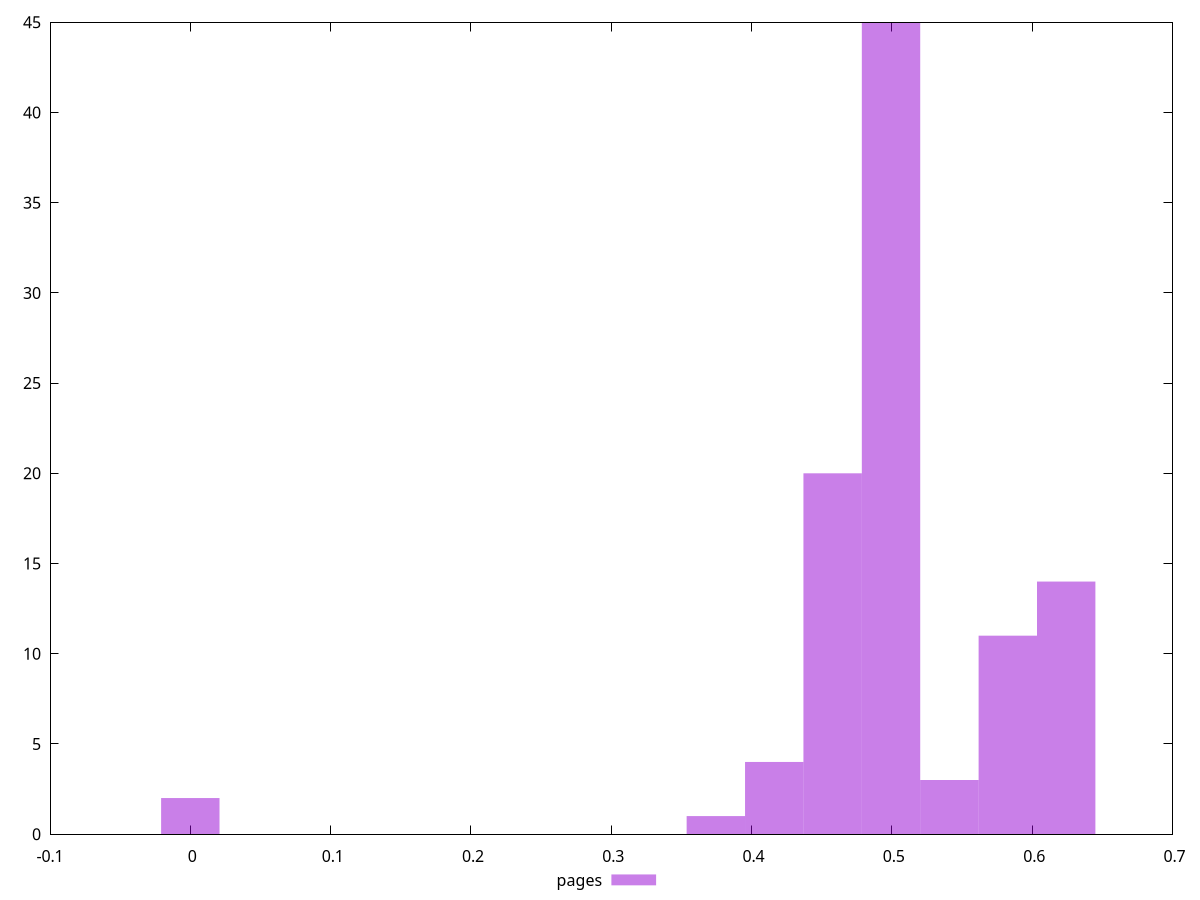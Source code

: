 $_pages <<EOF
0 2
0.5826261357590496 11
0.4577776780963962 20
0.49939383065061405 45
0.6242422883132676 14
0.41616152554217833 4
0.5410099832048318 3
0.37454537298796053 1
EOF
set key outside below
set terminal pngcairo
set output "report_00006_2020-11-02T20-21-41.718Z/speed-index/pages//hist.png"
set yrange [0:45]
set boxwidth 0.041616152554217835
set style fill transparent solid 0.5 noborder
plot $_pages title "pages" with boxes ,